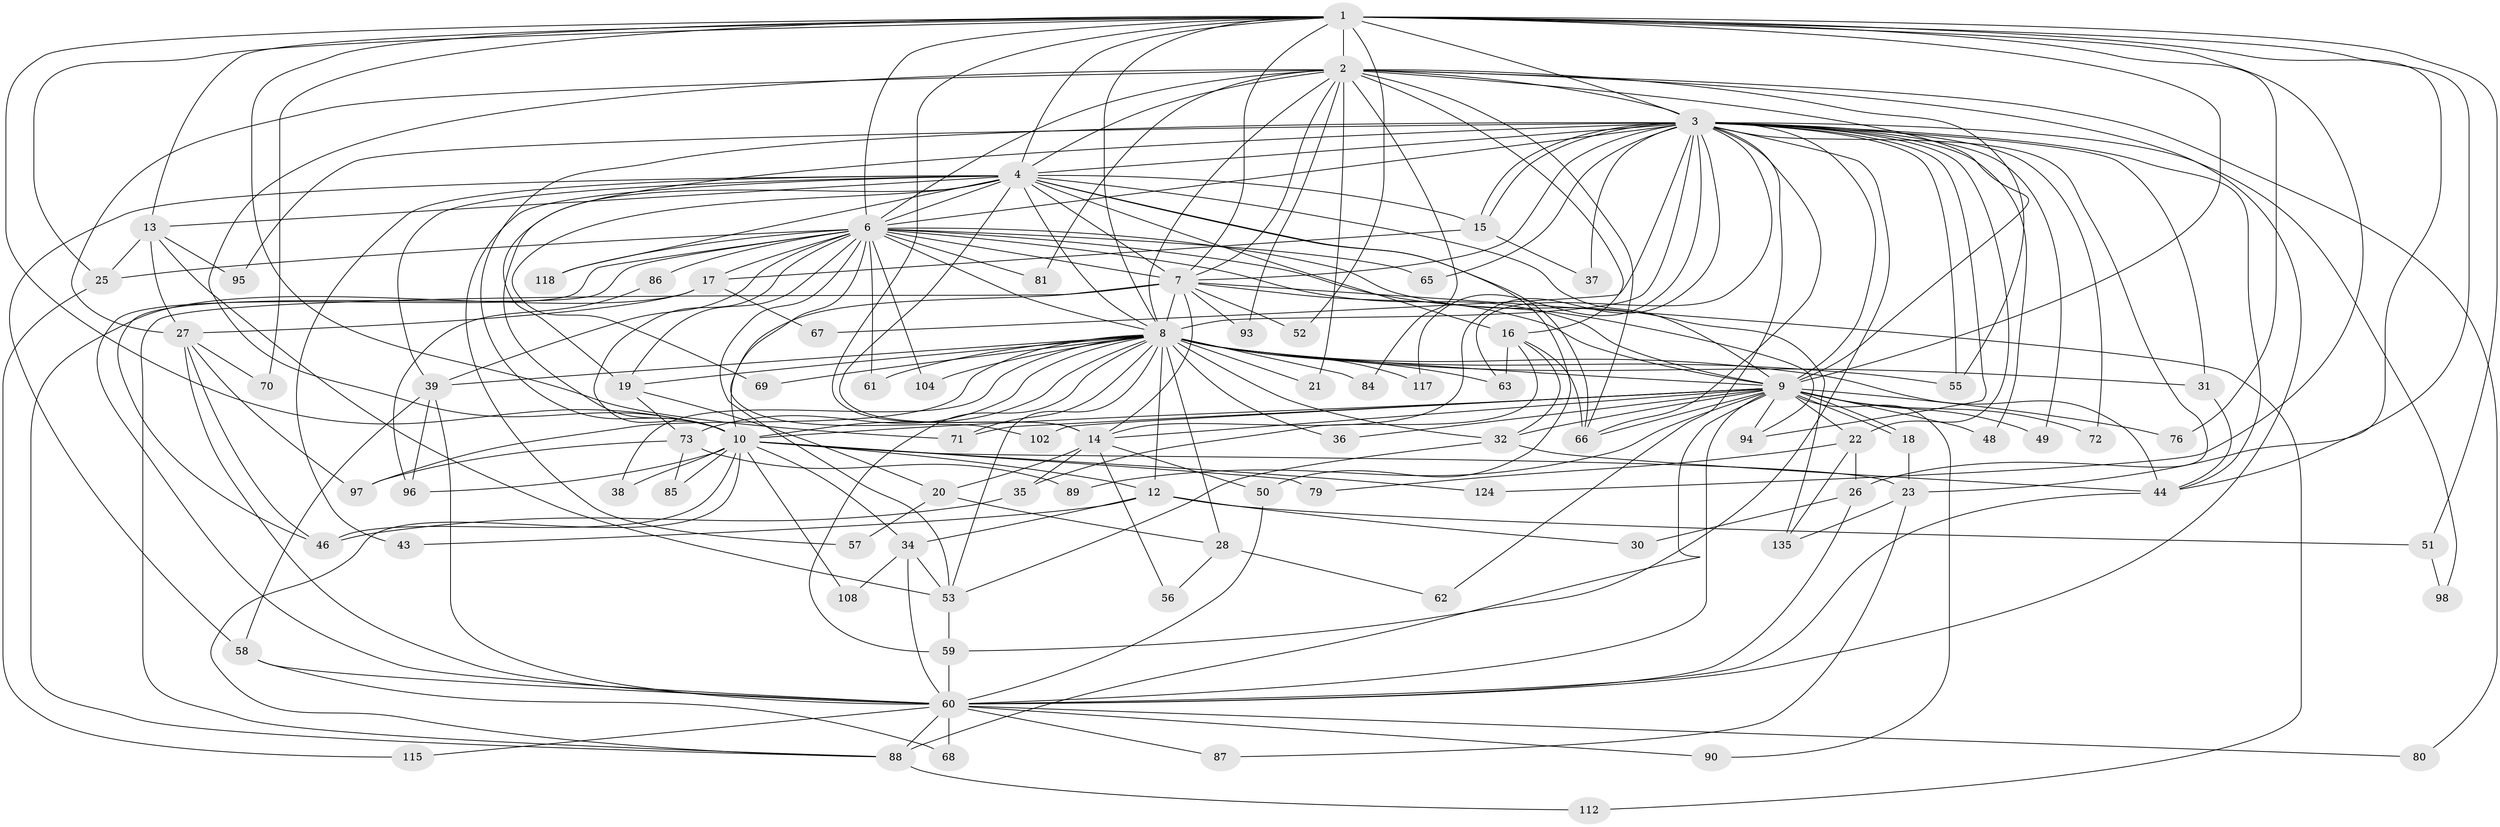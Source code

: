 // original degree distribution, {21: 0.020689655172413793, 19: 0.006896551724137931, 28: 0.006896551724137931, 16: 0.006896551724137931, 24: 0.006896551724137931, 15: 0.006896551724137931, 37: 0.006896551724137931, 22: 0.006896551724137931, 8: 0.006896551724137931, 5: 0.05517241379310345, 6: 0.04827586206896552, 9: 0.006896551724137931, 3: 0.18620689655172415, 4: 0.10344827586206896, 2: 0.5103448275862069, 7: 0.006896551724137931, 11: 0.006896551724137931}
// Generated by graph-tools (version 1.1) at 2025/17/03/04/25 18:17:43]
// undirected, 87 vertices, 232 edges
graph export_dot {
graph [start="1"]
  node [color=gray90,style=filled];
  1;
  2;
  3 [super="+101+110+5"];
  4 [super="+42"];
  6 [super="+11"];
  7;
  8;
  9 [super="+54+41+40"];
  10;
  12 [super="+24"];
  13;
  14 [super="+109"];
  15 [super="+114"];
  16;
  17;
  18;
  19 [super="+138+103"];
  20;
  21;
  22;
  23 [super="+33"];
  25 [super="+106"];
  26;
  27 [super="+126+29"];
  28;
  30;
  31 [super="+144"];
  32 [super="+100"];
  34 [super="+91"];
  35;
  36;
  37;
  38;
  39 [super="+133+121+82"];
  43 [super="+45"];
  44 [super="+116"];
  46 [super="+78+47"];
  48;
  49;
  50;
  51;
  52;
  53 [super="+119+128"];
  55 [super="+123"];
  56;
  57;
  58;
  59 [super="+74+137"];
  60 [super="+140+64+83"];
  61;
  62;
  63 [super="+111+105"];
  65;
  66 [super="+130+77"];
  67;
  68;
  69;
  70;
  71 [super="+113"];
  72;
  73;
  76;
  79 [super="+139"];
  80;
  81 [super="+145"];
  84;
  85;
  86 [super="+131+99"];
  87;
  88 [super="+92"];
  89;
  90;
  93;
  94;
  95;
  96;
  97;
  98;
  102;
  104;
  108;
  112;
  115;
  117;
  118;
  124;
  135 [super="+143"];
  1 -- 2;
  1 -- 3 [weight=2];
  1 -- 4;
  1 -- 6;
  1 -- 7;
  1 -- 8;
  1 -- 9 [weight=2];
  1 -- 10;
  1 -- 13;
  1 -- 14;
  1 -- 23;
  1 -- 25;
  1 -- 51;
  1 -- 52;
  1 -- 70;
  1 -- 76;
  1 -- 124;
  1 -- 71;
  1 -- 44;
  2 -- 3 [weight=2];
  2 -- 4;
  2 -- 6;
  2 -- 7;
  2 -- 8;
  2 -- 9;
  2 -- 10;
  2 -- 16;
  2 -- 21;
  2 -- 60;
  2 -- 66;
  2 -- 80;
  2 -- 81;
  2 -- 84;
  2 -- 93;
  2 -- 55;
  2 -- 27;
  3 -- 4 [weight=2];
  3 -- 6 [weight=2];
  3 -- 7 [weight=2];
  3 -- 8 [weight=2];
  3 -- 9 [weight=3];
  3 -- 10 [weight=2];
  3 -- 15;
  3 -- 15;
  3 -- 22;
  3 -- 26;
  3 -- 37;
  3 -- 44;
  3 -- 49;
  3 -- 62;
  3 -- 63;
  3 -- 67;
  3 -- 72;
  3 -- 95;
  3 -- 98;
  3 -- 14;
  3 -- 59;
  3 -- 66;
  3 -- 65;
  3 -- 48;
  3 -- 117;
  3 -- 55;
  3 -- 94;
  3 -- 31;
  3 -- 19;
  4 -- 6;
  4 -- 7;
  4 -- 8;
  4 -- 9;
  4 -- 10;
  4 -- 13;
  4 -- 16;
  4 -- 43 [weight=2];
  4 -- 50;
  4 -- 57;
  4 -- 69;
  4 -- 118;
  4 -- 15;
  4 -- 39;
  4 -- 66;
  4 -- 58;
  4 -- 14;
  6 -- 7 [weight=2];
  6 -- 8;
  6 -- 9;
  6 -- 10;
  6 -- 17;
  6 -- 19 [weight=2];
  6 -- 39;
  6 -- 53;
  6 -- 65;
  6 -- 86 [weight=3];
  6 -- 94;
  6 -- 102;
  6 -- 118;
  6 -- 135;
  6 -- 81 [weight=2];
  6 -- 46;
  6 -- 104;
  6 -- 60;
  6 -- 61;
  6 -- 25;
  7 -- 8;
  7 -- 9;
  7 -- 10;
  7 -- 14;
  7 -- 52;
  7 -- 93;
  7 -- 112;
  7 -- 88;
  8 -- 9 [weight=3];
  8 -- 10;
  8 -- 12 [weight=2];
  8 -- 19 [weight=2];
  8 -- 21;
  8 -- 28;
  8 -- 31;
  8 -- 32;
  8 -- 36;
  8 -- 38;
  8 -- 39 [weight=2];
  8 -- 44;
  8 -- 55;
  8 -- 59;
  8 -- 61;
  8 -- 63 [weight=2];
  8 -- 69;
  8 -- 71;
  8 -- 73;
  8 -- 84;
  8 -- 97;
  8 -- 104;
  8 -- 117;
  8 -- 53;
  9 -- 10;
  9 -- 18;
  9 -- 18;
  9 -- 22;
  9 -- 36;
  9 -- 48;
  9 -- 49;
  9 -- 76;
  9 -- 89;
  9 -- 90;
  9 -- 102;
  9 -- 71;
  9 -- 72;
  9 -- 94;
  9 -- 32;
  9 -- 88;
  9 -- 66;
  9 -- 60;
  9 -- 14;
  10 -- 12;
  10 -- 34;
  10 -- 38;
  10 -- 46;
  10 -- 79 [weight=2];
  10 -- 85;
  10 -- 96;
  10 -- 108;
  10 -- 124;
  10 -- 23;
  10 -- 88;
  12 -- 34;
  12 -- 51;
  12 -- 43;
  12 -- 30;
  13 -- 25;
  13 -- 27;
  13 -- 95;
  13 -- 53;
  14 -- 20;
  14 -- 35;
  14 -- 50;
  14 -- 56;
  15 -- 17;
  15 -- 37;
  16 -- 32;
  16 -- 35;
  16 -- 63;
  16 -- 66;
  17 -- 27;
  17 -- 67;
  17 -- 88;
  18 -- 23;
  19 -- 20;
  19 -- 73;
  20 -- 28;
  20 -- 57;
  22 -- 26;
  22 -- 79;
  22 -- 135;
  23 -- 87;
  23 -- 135;
  25 -- 115;
  26 -- 30;
  26 -- 60;
  27 -- 46;
  27 -- 70;
  27 -- 60;
  27 -- 97;
  28 -- 56;
  28 -- 62;
  31 -- 44;
  32 -- 53;
  32 -- 44;
  34 -- 108;
  34 -- 60;
  34 -- 53;
  35 -- 46;
  39 -- 58;
  39 -- 60;
  39 -- 96;
  44 -- 60;
  50 -- 60;
  51 -- 98;
  53 -- 59;
  58 -- 68;
  58 -- 60;
  59 -- 60;
  60 -- 90;
  60 -- 68;
  60 -- 80;
  60 -- 115;
  60 -- 87;
  60 -- 88 [weight=2];
  73 -- 85;
  73 -- 89;
  73 -- 97;
  86 -- 96;
  88 -- 112;
}
